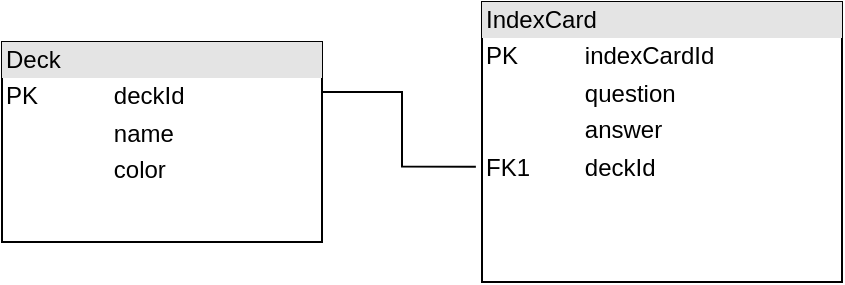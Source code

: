 <mxfile version="24.3.1" type="device">
  <diagram name="Seite-1" id="aS1qGsR3AoumKfdBrpsf">
    <mxGraphModel dx="1185" dy="632" grid="1" gridSize="10" guides="1" tooltips="1" connect="1" arrows="1" fold="1" page="1" pageScale="1" pageWidth="827" pageHeight="1169" math="0" shadow="0">
      <root>
        <mxCell id="0" />
        <mxCell id="1" parent="0" />
        <mxCell id="EP5rDgAtR6BBdoCrBlrx-2" value="&lt;div style=&quot;box-sizing:border-box;width:100%;background:#e4e4e4;padding:2px;&quot;&gt;Deck&lt;/div&gt;&lt;table style=&quot;width:100%;font-size:1em;&quot; cellpadding=&quot;2&quot; cellspacing=&quot;0&quot;&gt;&lt;tbody&gt;&lt;tr&gt;&lt;td&gt;PK&lt;/td&gt;&lt;td&gt;deckId&lt;/td&gt;&lt;/tr&gt;&lt;tr&gt;&lt;td&gt;&lt;br&gt;&lt;/td&gt;&lt;td&gt;name&lt;/td&gt;&lt;/tr&gt;&lt;tr&gt;&lt;td&gt;&lt;br&gt;&lt;/td&gt;&lt;td&gt;color&lt;/td&gt;&lt;/tr&gt;&lt;/tbody&gt;&lt;/table&gt;" style="verticalAlign=top;align=left;overflow=fill;html=1;whiteSpace=wrap;" parent="1" vertex="1">
          <mxGeometry x="140" y="290" width="160" height="100" as="geometry" />
        </mxCell>
        <mxCell id="EP5rDgAtR6BBdoCrBlrx-3" value="&lt;div style=&quot;box-sizing:border-box;width:100%;background:#e4e4e4;padding:2px;&quot;&gt;IndexCard&lt;/div&gt;&lt;table style=&quot;width:100%;font-size:1em;&quot; cellpadding=&quot;2&quot; cellspacing=&quot;0&quot;&gt;&lt;tbody&gt;&lt;tr&gt;&lt;td&gt;PK&lt;/td&gt;&lt;td&gt;indexCardId&lt;/td&gt;&lt;/tr&gt;&lt;tr&gt;&lt;td&gt;&lt;br&gt;&lt;/td&gt;&lt;td&gt;question&lt;/td&gt;&lt;/tr&gt;&lt;tr&gt;&lt;td&gt;&lt;br&gt;&lt;/td&gt;&lt;td&gt;answer&lt;/td&gt;&lt;/tr&gt;&lt;tr&gt;&lt;td&gt;FK1&lt;/td&gt;&lt;td&gt;deckId&lt;/td&gt;&lt;/tr&gt;&lt;/tbody&gt;&lt;/table&gt;" style="verticalAlign=top;align=left;overflow=fill;html=1;whiteSpace=wrap;" parent="1" vertex="1">
          <mxGeometry x="380" y="270" width="180" height="140" as="geometry" />
        </mxCell>
        <mxCell id="BNr5NUfrHBIsI07qgtjH-1" style="edgeStyle=orthogonalEdgeStyle;rounded=0;orthogonalLoop=1;jettySize=auto;html=1;exitX=1;exitY=0.25;exitDx=0;exitDy=0;entryX=-0.017;entryY=0.588;entryDx=0;entryDy=0;entryPerimeter=0;endArrow=none;endFill=0;" parent="1" source="EP5rDgAtR6BBdoCrBlrx-2" target="EP5rDgAtR6BBdoCrBlrx-3" edge="1">
          <mxGeometry relative="1" as="geometry" />
        </mxCell>
      </root>
    </mxGraphModel>
  </diagram>
</mxfile>
